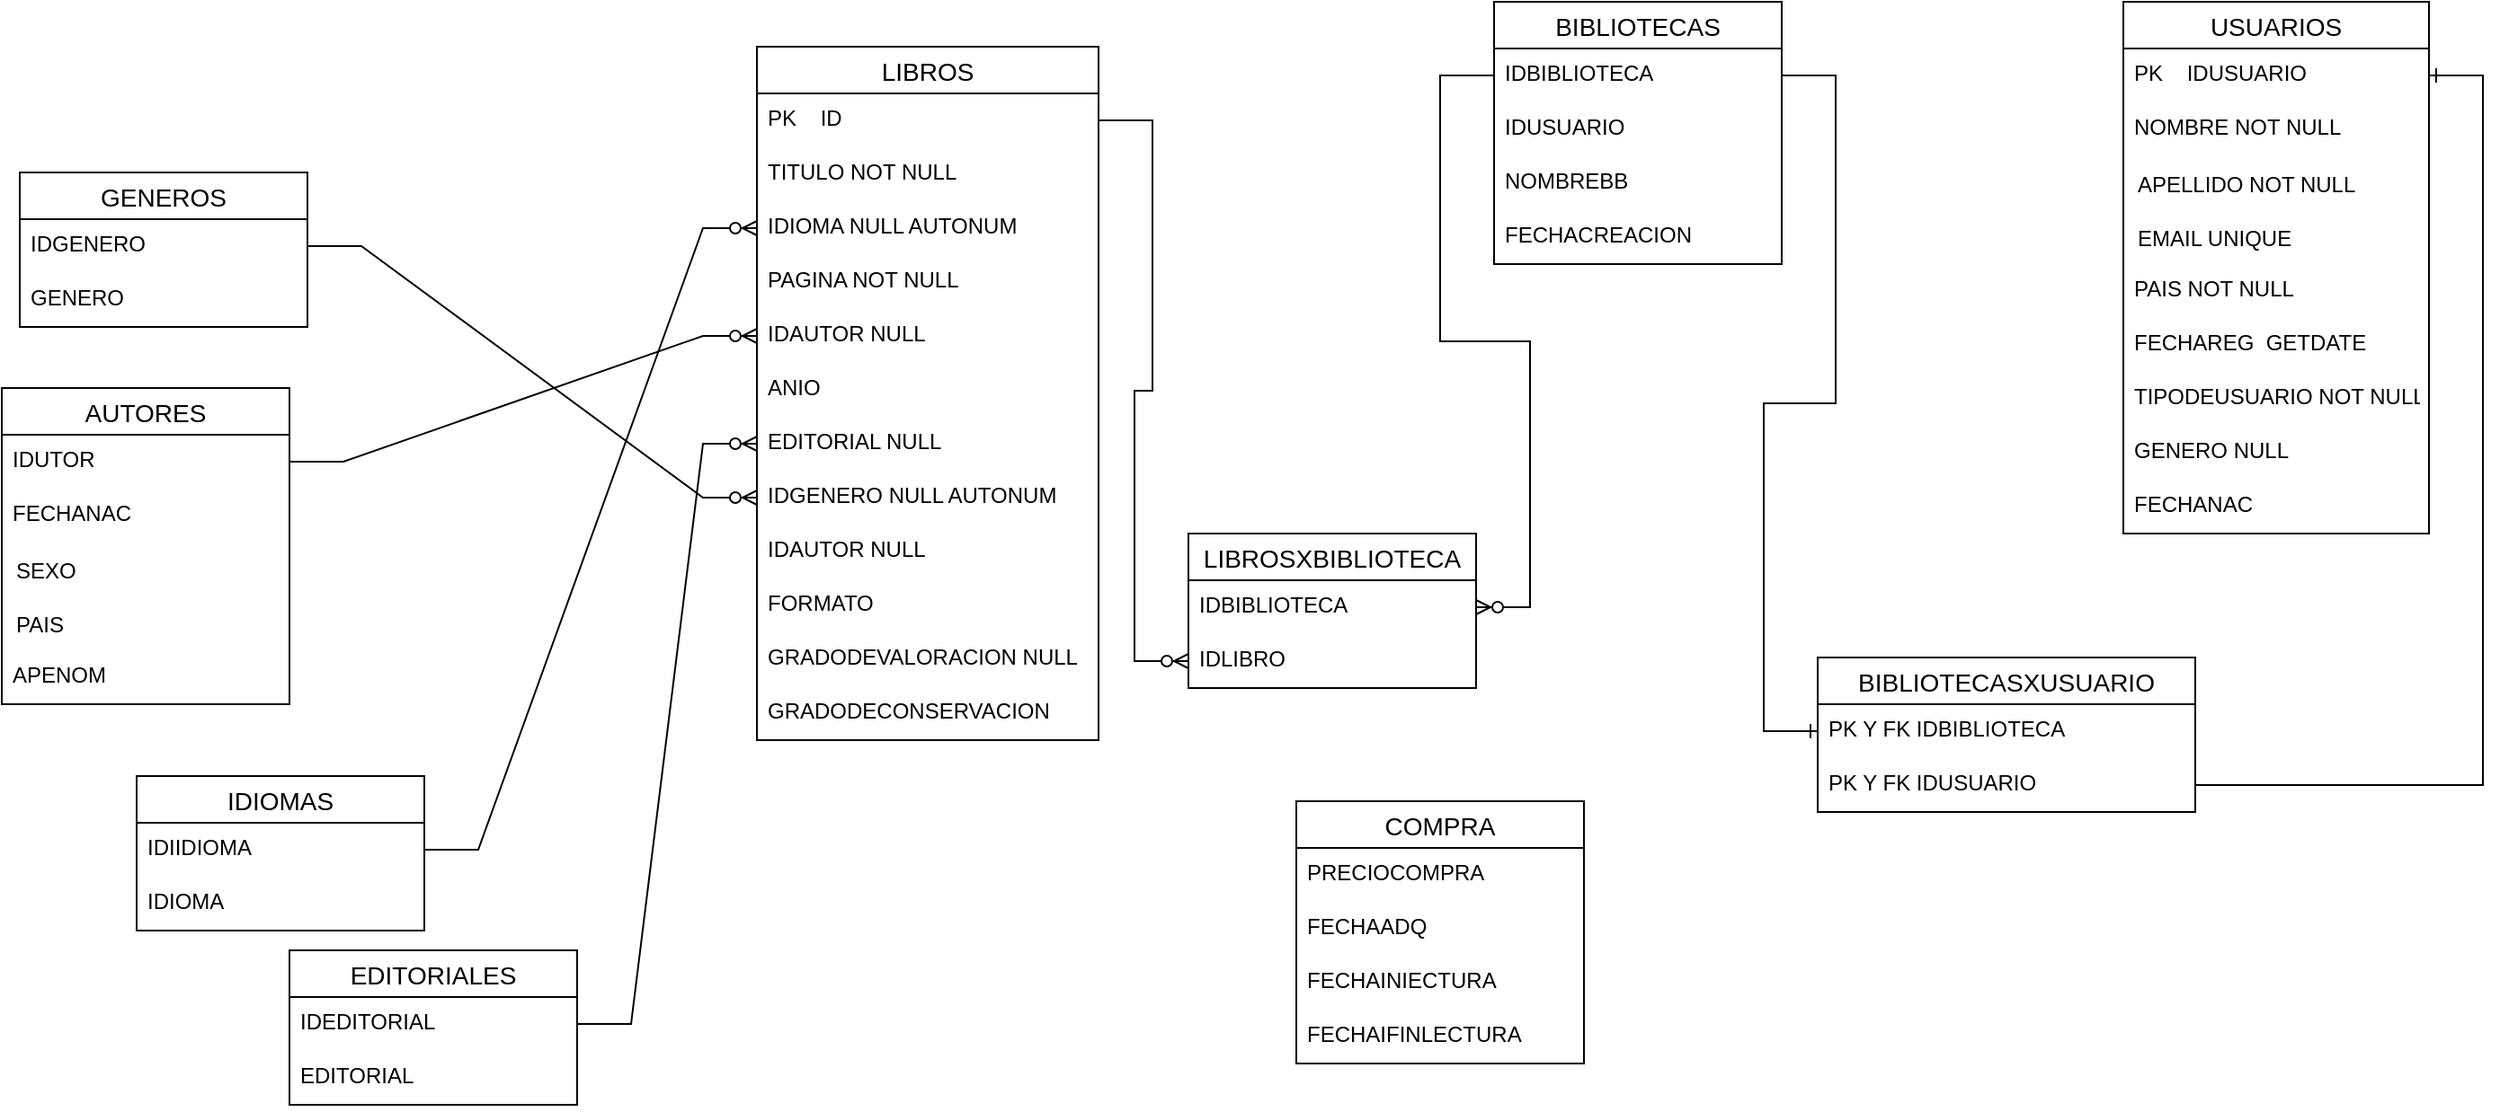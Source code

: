 <mxfile version="17.4.6" type="github">
  <diagram id="l4ejdYEq1hXE6AxVtthA" name="Page-1">
    <mxGraphModel dx="1757" dy="474" grid="1" gridSize="10" guides="1" tooltips="1" connect="1" arrows="1" fold="1" page="1" pageScale="1" pageWidth="850" pageHeight="1100" math="0" shadow="0">
      <root>
        <mxCell id="0" />
        <mxCell id="1" parent="0" />
        <mxCell id="cFg4it5Un85z_77vq7gC-253" value="LIBROS" style="swimlane;fontStyle=0;childLayout=stackLayout;horizontal=1;startSize=26;horizontalStack=0;resizeParent=1;resizeParentMax=0;resizeLast=0;collapsible=1;marginBottom=0;align=center;fontSize=14;strokeColor=default;fillColor=none;" parent="1" vertex="1">
          <mxGeometry x="310" y="70" width="190" height="386" as="geometry" />
        </mxCell>
        <mxCell id="cFg4it5Un85z_77vq7gC-254" value="PK    ID" style="text;strokeColor=none;fillColor=none;spacingLeft=4;spacingRight=4;overflow=hidden;rotatable=0;points=[[0,0.5],[1,0.5]];portConstraint=eastwest;fontSize=12;" parent="cFg4it5Un85z_77vq7gC-253" vertex="1">
          <mxGeometry y="26" width="190" height="30" as="geometry" />
        </mxCell>
        <mxCell id="cFg4it5Un85z_77vq7gC-255" value="TITULO NOT NULL" style="text;strokeColor=none;fillColor=none;spacingLeft=4;spacingRight=4;overflow=hidden;rotatable=0;points=[[0,0.5],[1,0.5]];portConstraint=eastwest;fontSize=12;" parent="cFg4it5Un85z_77vq7gC-253" vertex="1">
          <mxGeometry y="56" width="190" height="30" as="geometry" />
        </mxCell>
        <mxCell id="cFg4it5Un85z_77vq7gC-258" value="IDIOMA NULL AUTONUM" style="text;strokeColor=none;fillColor=none;spacingLeft=4;spacingRight=4;overflow=hidden;rotatable=0;points=[[0,0.5],[1,0.5]];portConstraint=eastwest;fontSize=12;" parent="cFg4it5Un85z_77vq7gC-253" vertex="1">
          <mxGeometry y="86" width="190" height="30" as="geometry" />
        </mxCell>
        <mxCell id="cFg4it5Un85z_77vq7gC-259" value="PAGINA NOT NULL" style="text;strokeColor=none;fillColor=none;spacingLeft=4;spacingRight=4;overflow=hidden;rotatable=0;points=[[0,0.5],[1,0.5]];portConstraint=eastwest;fontSize=12;" parent="cFg4it5Un85z_77vq7gC-253" vertex="1">
          <mxGeometry y="116" width="190" height="30" as="geometry" />
        </mxCell>
        <mxCell id="cFg4it5Un85z_77vq7gC-256" value="IDAUTOR NULL" style="text;strokeColor=none;fillColor=none;spacingLeft=4;spacingRight=4;overflow=hidden;rotatable=0;points=[[0,0.5],[1,0.5]];portConstraint=eastwest;fontSize=12;" parent="cFg4it5Un85z_77vq7gC-253" vertex="1">
          <mxGeometry y="146" width="190" height="30" as="geometry" />
        </mxCell>
        <mxCell id="cFg4it5Un85z_77vq7gC-261" value="ANIO" style="text;strokeColor=none;fillColor=none;spacingLeft=4;spacingRight=4;overflow=hidden;rotatable=0;points=[[0,0.5],[1,0.5]];portConstraint=eastwest;fontSize=12;" parent="cFg4it5Un85z_77vq7gC-253" vertex="1">
          <mxGeometry y="176" width="190" height="30" as="geometry" />
        </mxCell>
        <mxCell id="cFg4it5Un85z_77vq7gC-262" value="EDITORIAL NULL" style="text;strokeColor=none;fillColor=none;spacingLeft=4;spacingRight=4;overflow=hidden;rotatable=0;points=[[0,0.5],[1,0.5]];portConstraint=eastwest;fontSize=12;" parent="cFg4it5Un85z_77vq7gC-253" vertex="1">
          <mxGeometry y="206" width="190" height="30" as="geometry" />
        </mxCell>
        <mxCell id="cFg4it5Un85z_77vq7gC-263" value="IDGENERO NULL AUTONUM" style="text;strokeColor=none;fillColor=none;spacingLeft=4;spacingRight=4;overflow=hidden;rotatable=0;points=[[0,0.5],[1,0.5]];portConstraint=eastwest;fontSize=12;" parent="cFg4it5Un85z_77vq7gC-253" vertex="1">
          <mxGeometry y="236" width="190" height="30" as="geometry" />
        </mxCell>
        <mxCell id="cFg4it5Un85z_77vq7gC-260" value="IDAUTOR NULL" style="text;strokeColor=none;fillColor=none;spacingLeft=4;spacingRight=4;overflow=hidden;rotatable=0;points=[[0,0.5],[1,0.5]];portConstraint=eastwest;fontSize=12;" parent="cFg4it5Un85z_77vq7gC-253" vertex="1">
          <mxGeometry y="266" width="190" height="30" as="geometry" />
        </mxCell>
        <mxCell id="EzbBKyo-ywwA_1F8Rt0_-35" value="FORMATO" style="text;strokeColor=none;fillColor=none;spacingLeft=4;spacingRight=4;overflow=hidden;rotatable=0;points=[[0,0.5],[1,0.5]];portConstraint=eastwest;fontSize=12;" vertex="1" parent="cFg4it5Un85z_77vq7gC-253">
          <mxGeometry y="296" width="190" height="30" as="geometry" />
        </mxCell>
        <mxCell id="EzbBKyo-ywwA_1F8Rt0_-36" value="GRADODEVALORACION NULL" style="text;strokeColor=none;fillColor=none;spacingLeft=4;spacingRight=4;overflow=hidden;rotatable=0;points=[[0,0.5],[1,0.5]];portConstraint=eastwest;fontSize=12;" vertex="1" parent="cFg4it5Un85z_77vq7gC-253">
          <mxGeometry y="326" width="190" height="30" as="geometry" />
        </mxCell>
        <mxCell id="EzbBKyo-ywwA_1F8Rt0_-37" value="GRADODECONSERVACION" style="text;strokeColor=none;fillColor=none;spacingLeft=4;spacingRight=4;overflow=hidden;rotatable=0;points=[[0,0.5],[1,0.5]];portConstraint=eastwest;fontSize=12;" vertex="1" parent="cFg4it5Un85z_77vq7gC-253">
          <mxGeometry y="356" width="190" height="30" as="geometry" />
        </mxCell>
        <mxCell id="cFg4it5Un85z_77vq7gC-264" value="" style="edgeStyle=entityRelationEdgeStyle;fontSize=12;html=1;endArrow=ERzeroToMany;endFill=1;rounded=0;entryX=0;entryY=0.5;entryDx=0;entryDy=0;" parent="1" source="cFg4it5Un85z_77vq7gC-266" target="cFg4it5Un85z_77vq7gC-262" edge="1">
          <mxGeometry width="100" height="100" relative="1" as="geometry">
            <mxPoint x="150" y="516" as="sourcePoint" />
            <mxPoint x="210" y="366" as="targetPoint" />
          </mxGeometry>
        </mxCell>
        <mxCell id="cFg4it5Un85z_77vq7gC-265" value="EDITORIALES" style="swimlane;fontStyle=0;childLayout=stackLayout;horizontal=1;startSize=26;horizontalStack=0;resizeParent=1;resizeParentMax=0;resizeLast=0;collapsible=1;marginBottom=0;align=center;fontSize=14;strokeColor=default;fillColor=none;" parent="1" vertex="1">
          <mxGeometry x="50" y="573" width="160" height="86" as="geometry" />
        </mxCell>
        <mxCell id="cFg4it5Un85z_77vq7gC-266" value="IDEDITORIAL" style="text;strokeColor=none;fillColor=none;spacingLeft=4;spacingRight=4;overflow=hidden;rotatable=0;points=[[0,0.5],[1,0.5]];portConstraint=eastwest;fontSize=12;" parent="cFg4it5Un85z_77vq7gC-265" vertex="1">
          <mxGeometry y="26" width="160" height="30" as="geometry" />
        </mxCell>
        <mxCell id="cFg4it5Un85z_77vq7gC-267" value="EDITORIAL" style="text;strokeColor=none;fillColor=none;spacingLeft=4;spacingRight=4;overflow=hidden;rotatable=0;points=[[0,0.5],[1,0.5]];portConstraint=eastwest;fontSize=12;" parent="cFg4it5Un85z_77vq7gC-265" vertex="1">
          <mxGeometry y="56" width="160" height="30" as="geometry" />
        </mxCell>
        <mxCell id="cFg4it5Un85z_77vq7gC-269" value="IDIOMAS" style="swimlane;fontStyle=0;childLayout=stackLayout;horizontal=1;startSize=26;horizontalStack=0;resizeParent=1;resizeParentMax=0;resizeLast=0;collapsible=1;marginBottom=0;align=center;fontSize=14;strokeColor=default;fillColor=none;" parent="1" vertex="1">
          <mxGeometry x="-35" y="476" width="160" height="86" as="geometry" />
        </mxCell>
        <mxCell id="cFg4it5Un85z_77vq7gC-270" value="IDIIDIOMA" style="text;strokeColor=none;fillColor=none;spacingLeft=4;spacingRight=4;overflow=hidden;rotatable=0;points=[[0,0.5],[1,0.5]];portConstraint=eastwest;fontSize=12;" parent="cFg4it5Un85z_77vq7gC-269" vertex="1">
          <mxGeometry y="26" width="160" height="30" as="geometry" />
        </mxCell>
        <mxCell id="cFg4it5Un85z_77vq7gC-271" value="IDIOMA" style="text;strokeColor=none;fillColor=none;spacingLeft=4;spacingRight=4;overflow=hidden;rotatable=0;points=[[0,0.5],[1,0.5]];portConstraint=eastwest;fontSize=12;" parent="cFg4it5Un85z_77vq7gC-269" vertex="1">
          <mxGeometry y="56" width="160" height="30" as="geometry" />
        </mxCell>
        <mxCell id="cFg4it5Un85z_77vq7gC-275" value="" style="edgeStyle=entityRelationEdgeStyle;fontSize=12;html=1;endArrow=ERzeroToMany;endFill=1;rounded=0;" parent="1" source="cFg4it5Un85z_77vq7gC-270" target="cFg4it5Un85z_77vq7gC-258" edge="1">
          <mxGeometry width="100" height="100" relative="1" as="geometry">
            <mxPoint x="140" y="459" as="sourcePoint" />
            <mxPoint x="210" y="266.0" as="targetPoint" />
          </mxGeometry>
        </mxCell>
        <mxCell id="cFg4it5Un85z_77vq7gC-276" value="AUTORES" style="swimlane;fontStyle=0;childLayout=stackLayout;horizontal=1;startSize=26;horizontalStack=0;resizeParent=1;resizeParentMax=0;resizeLast=0;collapsible=1;marginBottom=0;align=center;fontSize=14;strokeColor=default;fillColor=none;" parent="1" vertex="1">
          <mxGeometry x="-110" y="260" width="160" height="176" as="geometry" />
        </mxCell>
        <mxCell id="cFg4it5Un85z_77vq7gC-277" value="IDUTOR" style="text;strokeColor=none;fillColor=none;spacingLeft=4;spacingRight=4;overflow=hidden;rotatable=0;points=[[0,0.5],[1,0.5]];portConstraint=eastwest;fontSize=12;" parent="cFg4it5Un85z_77vq7gC-276" vertex="1">
          <mxGeometry y="26" width="160" height="30" as="geometry" />
        </mxCell>
        <mxCell id="cFg4it5Un85z_77vq7gC-279" value="FECHANAC" style="text;strokeColor=none;fillColor=none;spacingLeft=4;spacingRight=4;overflow=hidden;rotatable=0;points=[[0,0.5],[1,0.5]];portConstraint=eastwest;fontSize=12;" parent="cFg4it5Un85z_77vq7gC-276" vertex="1">
          <mxGeometry y="56" width="160" height="30" as="geometry" />
        </mxCell>
        <mxCell id="cFg4it5Un85z_77vq7gC-78" value="SEXO" style="shape=partialRectangle;connectable=0;fillColor=none;top=0;left=0;bottom=0;right=0;align=left;spacingLeft=6;overflow=hidden;" parent="cFg4it5Un85z_77vq7gC-276" vertex="1">
          <mxGeometry y="86" width="160" height="30" as="geometry">
            <mxRectangle width="150" height="30" as="alternateBounds" />
          </mxGeometry>
        </mxCell>
        <mxCell id="cFg4it5Un85z_77vq7gC-79" value="PAIS" style="shape=partialRectangle;connectable=0;fillColor=none;top=0;left=0;bottom=0;right=0;align=left;spacingLeft=6;overflow=hidden;" parent="cFg4it5Un85z_77vq7gC-276" vertex="1">
          <mxGeometry y="116" width="160" height="30" as="geometry">
            <mxRectangle width="150" height="30" as="alternateBounds" />
          </mxGeometry>
        </mxCell>
        <mxCell id="cFg4it5Un85z_77vq7gC-278" value="APENOM" style="text;strokeColor=none;fillColor=none;spacingLeft=4;spacingRight=4;overflow=hidden;rotatable=0;points=[[0,0.5],[1,0.5]];portConstraint=eastwest;fontSize=12;" parent="cFg4it5Un85z_77vq7gC-276" vertex="1">
          <mxGeometry y="146" width="160" height="30" as="geometry" />
        </mxCell>
        <mxCell id="cFg4it5Un85z_77vq7gC-280" value="GENEROS" style="swimlane;fontStyle=0;childLayout=stackLayout;horizontal=1;startSize=26;horizontalStack=0;resizeParent=1;resizeParentMax=0;resizeLast=0;collapsible=1;marginBottom=0;align=center;fontSize=14;strokeColor=default;fillColor=none;" parent="1" vertex="1">
          <mxGeometry x="-100" y="140" width="160" height="86" as="geometry" />
        </mxCell>
        <mxCell id="cFg4it5Un85z_77vq7gC-281" value="IDGENERO" style="text;strokeColor=none;fillColor=none;spacingLeft=4;spacingRight=4;overflow=hidden;rotatable=0;points=[[0,0.5],[1,0.5]];portConstraint=eastwest;fontSize=12;" parent="cFg4it5Un85z_77vq7gC-280" vertex="1">
          <mxGeometry y="26" width="160" height="30" as="geometry" />
        </mxCell>
        <mxCell id="cFg4it5Un85z_77vq7gC-283" value="GENERO" style="text;strokeColor=none;fillColor=none;spacingLeft=4;spacingRight=4;overflow=hidden;rotatable=0;points=[[0,0.5],[1,0.5]];portConstraint=eastwest;fontSize=12;" parent="cFg4it5Un85z_77vq7gC-280" vertex="1">
          <mxGeometry y="56" width="160" height="30" as="geometry" />
        </mxCell>
        <mxCell id="cFg4it5Un85z_77vq7gC-284" value="" style="edgeStyle=entityRelationEdgeStyle;fontSize=12;html=1;endArrow=ERzeroToMany;endFill=1;rounded=0;" parent="1" source="cFg4it5Un85z_77vq7gC-277" target="cFg4it5Un85z_77vq7gC-256" edge="1">
          <mxGeometry width="100" height="100" relative="1" as="geometry">
            <mxPoint x="140" y="514" as="sourcePoint" />
            <mxPoint x="260" y="296.0" as="targetPoint" />
          </mxGeometry>
        </mxCell>
        <mxCell id="cFg4it5Un85z_77vq7gC-285" value="" style="edgeStyle=entityRelationEdgeStyle;fontSize=12;html=1;endArrow=ERzeroToMany;endFill=1;rounded=0;" parent="1" source="cFg4it5Un85z_77vq7gC-281" target="cFg4it5Un85z_77vq7gC-263" edge="1">
          <mxGeometry width="100" height="100" relative="1" as="geometry">
            <mxPoint x="80" y="327" as="sourcePoint" />
            <mxPoint x="270" y="306.0" as="targetPoint" />
          </mxGeometry>
        </mxCell>
        <mxCell id="EzbBKyo-ywwA_1F8Rt0_-1" value="USUARIOS" style="swimlane;fontStyle=0;childLayout=stackLayout;horizontal=1;startSize=26;horizontalStack=0;resizeParent=1;resizeParentMax=0;resizeLast=0;collapsible=1;marginBottom=0;align=center;fontSize=14;strokeColor=default;fillColor=none;" vertex="1" parent="1">
          <mxGeometry x="1070" y="45" width="170" height="296" as="geometry" />
        </mxCell>
        <mxCell id="EzbBKyo-ywwA_1F8Rt0_-2" value="PK    IDUSUARIO" style="text;strokeColor=none;fillColor=none;spacingLeft=4;spacingRight=4;overflow=hidden;rotatable=0;points=[[0,0.5],[1,0.5]];portConstraint=eastwest;fontSize=12;" vertex="1" parent="EzbBKyo-ywwA_1F8Rt0_-1">
          <mxGeometry y="26" width="170" height="30" as="geometry" />
        </mxCell>
        <mxCell id="EzbBKyo-ywwA_1F8Rt0_-3" value="NOMBRE NOT NULL" style="text;strokeColor=none;fillColor=none;spacingLeft=4;spacingRight=4;overflow=hidden;rotatable=0;points=[[0,0.5],[1,0.5]];portConstraint=eastwest;fontSize=12;" vertex="1" parent="EzbBKyo-ywwA_1F8Rt0_-1">
          <mxGeometry y="56" width="170" height="30" as="geometry" />
        </mxCell>
        <mxCell id="EzbBKyo-ywwA_1F8Rt0_-4" value="APELLIDO NOT NULL" style="shape=partialRectangle;connectable=0;fillColor=none;top=0;left=0;bottom=0;right=0;align=left;spacingLeft=6;overflow=hidden;" vertex="1" parent="EzbBKyo-ywwA_1F8Rt0_-1">
          <mxGeometry y="86" width="170" height="30" as="geometry">
            <mxRectangle width="150" height="30" as="alternateBounds" />
          </mxGeometry>
        </mxCell>
        <mxCell id="EzbBKyo-ywwA_1F8Rt0_-5" value="EMAIL UNIQUE" style="shape=partialRectangle;connectable=0;fillColor=none;top=0;left=0;bottom=0;right=0;align=left;spacingLeft=6;overflow=hidden;" vertex="1" parent="EzbBKyo-ywwA_1F8Rt0_-1">
          <mxGeometry y="116" width="170" height="30" as="geometry">
            <mxRectangle width="150" height="30" as="alternateBounds" />
          </mxGeometry>
        </mxCell>
        <mxCell id="EzbBKyo-ywwA_1F8Rt0_-7" value="PAIS NOT NULL" style="text;strokeColor=none;fillColor=none;spacingLeft=4;spacingRight=4;overflow=hidden;rotatable=0;points=[[0,0.5],[1,0.5]];portConstraint=eastwest;fontSize=12;" vertex="1" parent="EzbBKyo-ywwA_1F8Rt0_-1">
          <mxGeometry y="146" width="170" height="30" as="geometry" />
        </mxCell>
        <mxCell id="EzbBKyo-ywwA_1F8Rt0_-13" value="FECHAREG  GETDATE" style="text;strokeColor=none;fillColor=none;spacingLeft=4;spacingRight=4;overflow=hidden;rotatable=0;points=[[0,0.5],[1,0.5]];portConstraint=eastwest;fontSize=12;" vertex="1" parent="EzbBKyo-ywwA_1F8Rt0_-1">
          <mxGeometry y="176" width="170" height="30" as="geometry" />
        </mxCell>
        <mxCell id="EzbBKyo-ywwA_1F8Rt0_-8" value="TIPODEUSUARIO NOT NULL" style="text;strokeColor=none;fillColor=none;spacingLeft=4;spacingRight=4;overflow=hidden;rotatable=0;points=[[0,0.5],[1,0.5]];portConstraint=eastwest;fontSize=12;" vertex="1" parent="EzbBKyo-ywwA_1F8Rt0_-1">
          <mxGeometry y="206" width="170" height="30" as="geometry" />
        </mxCell>
        <mxCell id="EzbBKyo-ywwA_1F8Rt0_-17" value="GENERO NULL" style="text;strokeColor=none;fillColor=none;spacingLeft=4;spacingRight=4;overflow=hidden;rotatable=0;points=[[0,0.5],[1,0.5]];portConstraint=eastwest;fontSize=12;" vertex="1" parent="EzbBKyo-ywwA_1F8Rt0_-1">
          <mxGeometry y="236" width="170" height="30" as="geometry" />
        </mxCell>
        <mxCell id="EzbBKyo-ywwA_1F8Rt0_-18" value="FECHANAC" style="text;strokeColor=none;fillColor=none;spacingLeft=4;spacingRight=4;overflow=hidden;rotatable=0;points=[[0,0.5],[1,0.5]];portConstraint=eastwest;fontSize=12;" vertex="1" parent="EzbBKyo-ywwA_1F8Rt0_-1">
          <mxGeometry y="266" width="170" height="30" as="geometry" />
        </mxCell>
        <mxCell id="EzbBKyo-ywwA_1F8Rt0_-9" value="BIBLIOTECAS" style="swimlane;fontStyle=0;childLayout=stackLayout;horizontal=1;startSize=26;horizontalStack=0;resizeParent=1;resizeParentMax=0;resizeLast=0;collapsible=1;marginBottom=0;align=center;fontSize=14;strokeColor=default;fillColor=none;" vertex="1" parent="1">
          <mxGeometry x="720" y="45" width="160" height="146" as="geometry" />
        </mxCell>
        <mxCell id="EzbBKyo-ywwA_1F8Rt0_-10" value="IDBIBLIOTECA" style="text;strokeColor=none;fillColor=none;spacingLeft=4;spacingRight=4;overflow=hidden;rotatable=0;points=[[0,0.5],[1,0.5]];portConstraint=eastwest;fontSize=12;" vertex="1" parent="EzbBKyo-ywwA_1F8Rt0_-9">
          <mxGeometry y="26" width="160" height="30" as="geometry" />
        </mxCell>
        <mxCell id="EzbBKyo-ywwA_1F8Rt0_-16" value="IDUSUARIO" style="text;strokeColor=none;fillColor=none;spacingLeft=4;spacingRight=4;overflow=hidden;rotatable=0;points=[[0,0.5],[1,0.5]];portConstraint=eastwest;fontSize=12;" vertex="1" parent="EzbBKyo-ywwA_1F8Rt0_-9">
          <mxGeometry y="56" width="160" height="30" as="geometry" />
        </mxCell>
        <mxCell id="EzbBKyo-ywwA_1F8Rt0_-15" value="NOMBREBB" style="text;strokeColor=none;fillColor=none;spacingLeft=4;spacingRight=4;overflow=hidden;rotatable=0;points=[[0,0.5],[1,0.5]];portConstraint=eastwest;fontSize=12;" vertex="1" parent="EzbBKyo-ywwA_1F8Rt0_-9">
          <mxGeometry y="86" width="160" height="30" as="geometry" />
        </mxCell>
        <mxCell id="EzbBKyo-ywwA_1F8Rt0_-38" value="FECHACREACION" style="text;strokeColor=none;fillColor=none;spacingLeft=4;spacingRight=4;overflow=hidden;rotatable=0;points=[[0,0.5],[1,0.5]];portConstraint=eastwest;fontSize=12;" vertex="1" parent="EzbBKyo-ywwA_1F8Rt0_-9">
          <mxGeometry y="116" width="160" height="30" as="geometry" />
        </mxCell>
        <mxCell id="EzbBKyo-ywwA_1F8Rt0_-19" value="BIBLIOTECASXUSUARIO" style="swimlane;fontStyle=0;childLayout=stackLayout;horizontal=1;startSize=26;horizontalStack=0;resizeParent=1;resizeParentMax=0;resizeLast=0;collapsible=1;marginBottom=0;align=center;fontSize=14;strokeColor=default;fillColor=none;" vertex="1" parent="1">
          <mxGeometry x="900" y="410" width="210" height="86" as="geometry" />
        </mxCell>
        <mxCell id="EzbBKyo-ywwA_1F8Rt0_-20" value="PK Y FK IDBIBLIOTECA" style="text;strokeColor=none;fillColor=none;spacingLeft=4;spacingRight=4;overflow=hidden;rotatable=0;points=[[0,0.5],[1,0.5]];portConstraint=eastwest;fontSize=12;" vertex="1" parent="EzbBKyo-ywwA_1F8Rt0_-19">
          <mxGeometry y="26" width="210" height="30" as="geometry" />
        </mxCell>
        <mxCell id="EzbBKyo-ywwA_1F8Rt0_-21" value="PK Y FK IDUSUARIO" style="text;strokeColor=none;fillColor=none;spacingLeft=4;spacingRight=4;overflow=hidden;rotatable=0;points=[[0,0.5],[1,0.5]];portConstraint=eastwest;fontSize=12;" vertex="1" parent="EzbBKyo-ywwA_1F8Rt0_-19">
          <mxGeometry y="56" width="210" height="30" as="geometry" />
        </mxCell>
        <mxCell id="EzbBKyo-ywwA_1F8Rt0_-25" value="" style="edgeStyle=entityRelationEdgeStyle;fontSize=12;html=1;endArrow=ERone;endFill=1;rounded=0;" edge="1" parent="1" source="EzbBKyo-ywwA_1F8Rt0_-21" target="EzbBKyo-ywwA_1F8Rt0_-2">
          <mxGeometry width="100" height="100" relative="1" as="geometry">
            <mxPoint x="970" y="250" as="sourcePoint" />
            <mxPoint x="1070" y="150" as="targetPoint" />
          </mxGeometry>
        </mxCell>
        <mxCell id="EzbBKyo-ywwA_1F8Rt0_-26" value="" style="edgeStyle=entityRelationEdgeStyle;fontSize=12;html=1;endArrow=ERone;endFill=1;rounded=0;" edge="1" parent="1" source="EzbBKyo-ywwA_1F8Rt0_-10" target="EzbBKyo-ywwA_1F8Rt0_-20">
          <mxGeometry width="100" height="100" relative="1" as="geometry">
            <mxPoint x="1160.0" y="199" as="sourcePoint" />
            <mxPoint x="1250.0" y="61" as="targetPoint" />
          </mxGeometry>
        </mxCell>
        <mxCell id="EzbBKyo-ywwA_1F8Rt0_-27" value="LIBROSXBIBLIOTECA" style="swimlane;fontStyle=0;childLayout=stackLayout;horizontal=1;startSize=26;horizontalStack=0;resizeParent=1;resizeParentMax=0;resizeLast=0;collapsible=1;marginBottom=0;align=center;fontSize=14;strokeColor=default;fillColor=none;" vertex="1" parent="1">
          <mxGeometry x="550" y="341" width="160" height="86" as="geometry" />
        </mxCell>
        <mxCell id="EzbBKyo-ywwA_1F8Rt0_-28" value="IDBIBLIOTECA" style="text;strokeColor=none;fillColor=none;spacingLeft=4;spacingRight=4;overflow=hidden;rotatable=0;points=[[0,0.5],[1,0.5]];portConstraint=eastwest;fontSize=12;" vertex="1" parent="EzbBKyo-ywwA_1F8Rt0_-27">
          <mxGeometry y="26" width="160" height="30" as="geometry" />
        </mxCell>
        <mxCell id="EzbBKyo-ywwA_1F8Rt0_-29" value="IDLIBRO" style="text;strokeColor=none;fillColor=none;spacingLeft=4;spacingRight=4;overflow=hidden;rotatable=0;points=[[0,0.5],[1,0.5]];portConstraint=eastwest;fontSize=12;" vertex="1" parent="EzbBKyo-ywwA_1F8Rt0_-27">
          <mxGeometry y="56" width="160" height="30" as="geometry" />
        </mxCell>
        <mxCell id="EzbBKyo-ywwA_1F8Rt0_-32" value="" style="edgeStyle=entityRelationEdgeStyle;fontSize=12;html=1;endArrow=ERzeroToMany;endFill=1;rounded=0;" edge="1" parent="1" source="EzbBKyo-ywwA_1F8Rt0_-10" target="EzbBKyo-ywwA_1F8Rt0_-28">
          <mxGeometry width="100" height="100" relative="1" as="geometry">
            <mxPoint x="600" y="280" as="sourcePoint" />
            <mxPoint x="700" y="180" as="targetPoint" />
          </mxGeometry>
        </mxCell>
        <mxCell id="EzbBKyo-ywwA_1F8Rt0_-33" value="" style="edgeStyle=entityRelationEdgeStyle;fontSize=12;html=1;endArrow=ERzeroToMany;endFill=1;rounded=0;" edge="1" parent="1" source="cFg4it5Un85z_77vq7gC-254" target="EzbBKyo-ywwA_1F8Rt0_-29">
          <mxGeometry width="100" height="100" relative="1" as="geometry">
            <mxPoint x="730" y="171" as="sourcePoint" />
            <mxPoint x="540" y="230" as="targetPoint" />
          </mxGeometry>
        </mxCell>
        <mxCell id="EzbBKyo-ywwA_1F8Rt0_-39" value="COMPRA" style="swimlane;fontStyle=0;childLayout=stackLayout;horizontal=1;startSize=26;horizontalStack=0;resizeParent=1;resizeParentMax=0;resizeLast=0;collapsible=1;marginBottom=0;align=center;fontSize=14;strokeColor=default;fillColor=none;" vertex="1" parent="1">
          <mxGeometry x="610" y="490" width="160" height="146" as="geometry" />
        </mxCell>
        <mxCell id="EzbBKyo-ywwA_1F8Rt0_-40" value="PRECIOCOMPRA" style="text;strokeColor=none;fillColor=none;spacingLeft=4;spacingRight=4;overflow=hidden;rotatable=0;points=[[0,0.5],[1,0.5]];portConstraint=eastwest;fontSize=12;" vertex="1" parent="EzbBKyo-ywwA_1F8Rt0_-39">
          <mxGeometry y="26" width="160" height="30" as="geometry" />
        </mxCell>
        <mxCell id="EzbBKyo-ywwA_1F8Rt0_-41" value="FECHAADQ" style="text;strokeColor=none;fillColor=none;spacingLeft=4;spacingRight=4;overflow=hidden;rotatable=0;points=[[0,0.5],[1,0.5]];portConstraint=eastwest;fontSize=12;" vertex="1" parent="EzbBKyo-ywwA_1F8Rt0_-39">
          <mxGeometry y="56" width="160" height="30" as="geometry" />
        </mxCell>
        <mxCell id="EzbBKyo-ywwA_1F8Rt0_-43" value="FECHAINIECTURA" style="text;strokeColor=none;fillColor=none;spacingLeft=4;spacingRight=4;overflow=hidden;rotatable=0;points=[[0,0.5],[1,0.5]];portConstraint=eastwest;fontSize=12;" vertex="1" parent="EzbBKyo-ywwA_1F8Rt0_-39">
          <mxGeometry y="86" width="160" height="30" as="geometry" />
        </mxCell>
        <mxCell id="EzbBKyo-ywwA_1F8Rt0_-42" value="FECHAIFINLECTURA" style="text;strokeColor=none;fillColor=none;spacingLeft=4;spacingRight=4;overflow=hidden;rotatable=0;points=[[0,0.5],[1,0.5]];portConstraint=eastwest;fontSize=12;" vertex="1" parent="EzbBKyo-ywwA_1F8Rt0_-39">
          <mxGeometry y="116" width="160" height="30" as="geometry" />
        </mxCell>
      </root>
    </mxGraphModel>
  </diagram>
</mxfile>

